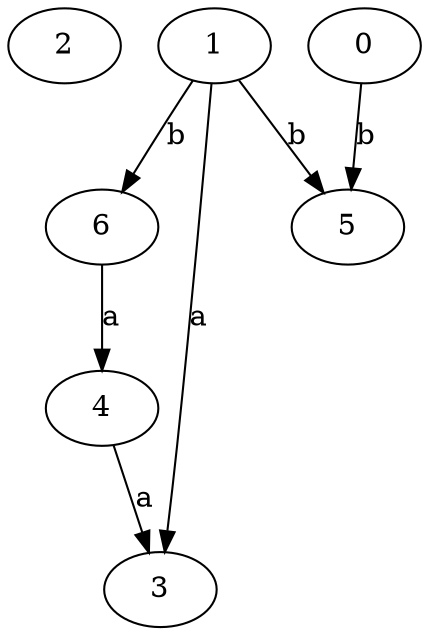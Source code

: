 strict digraph  {
2;
3;
4;
5;
6;
0;
1;
4 -> 3  [label=a];
6 -> 4  [label=a];
0 -> 5  [label=b];
1 -> 3  [label=a];
1 -> 5  [label=b];
1 -> 6  [label=b];
}
